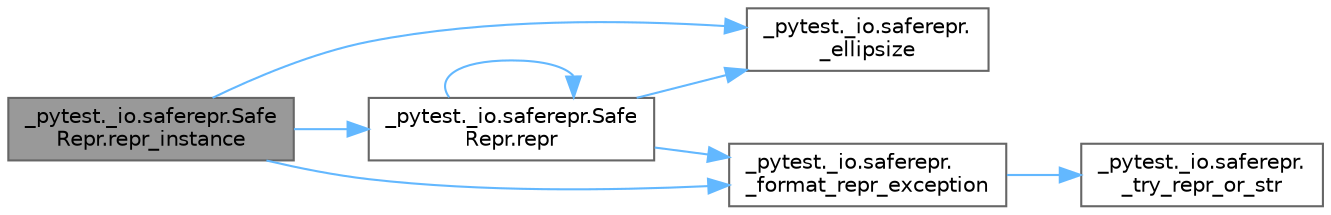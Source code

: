 digraph "_pytest._io.saferepr.SafeRepr.repr_instance"
{
 // LATEX_PDF_SIZE
  bgcolor="transparent";
  edge [fontname=Helvetica,fontsize=10,labelfontname=Helvetica,labelfontsize=10];
  node [fontname=Helvetica,fontsize=10,shape=box,height=0.2,width=0.4];
  rankdir="LR";
  Node1 [id="Node000001",label="_pytest._io.saferepr.Safe\lRepr.repr_instance",height=0.2,width=0.4,color="gray40", fillcolor="grey60", style="filled", fontcolor="black",tooltip=" "];
  Node1 -> Node2 [id="edge1_Node000001_Node000002",color="steelblue1",style="solid",tooltip=" "];
  Node2 [id="Node000002",label="_pytest._io.saferepr.\l_ellipsize",height=0.2,width=0.4,color="grey40", fillcolor="white", style="filled",URL="$namespace__pytest_1_1__io_1_1saferepr.html#a7d8e59060e580249711d83aced086599",tooltip=" "];
  Node1 -> Node3 [id="edge2_Node000001_Node000003",color="steelblue1",style="solid",tooltip=" "];
  Node3 [id="Node000003",label="_pytest._io.saferepr.\l_format_repr_exception",height=0.2,width=0.4,color="grey40", fillcolor="white", style="filled",URL="$namespace__pytest_1_1__io_1_1saferepr.html#ae5068b6b796ccfc1f708587b131bfef6",tooltip=" "];
  Node3 -> Node4 [id="edge3_Node000003_Node000004",color="steelblue1",style="solid",tooltip=" "];
  Node4 [id="Node000004",label="_pytest._io.saferepr.\l_try_repr_or_str",height=0.2,width=0.4,color="grey40", fillcolor="white", style="filled",URL="$namespace__pytest_1_1__io_1_1saferepr.html#abbe9406d3eb82ee886227b7c1c61d29f",tooltip=" "];
  Node1 -> Node5 [id="edge4_Node000001_Node000005",color="steelblue1",style="solid",tooltip=" "];
  Node5 [id="Node000005",label="_pytest._io.saferepr.Safe\lRepr.repr",height=0.2,width=0.4,color="grey40", fillcolor="white", style="filled",URL="$class__pytest_1_1__io_1_1saferepr_1_1_safe_repr.html#a9a13c924994a4faf69a5da98bff3111c",tooltip=" "];
  Node5 -> Node2 [id="edge5_Node000005_Node000002",color="steelblue1",style="solid",tooltip=" "];
  Node5 -> Node3 [id="edge6_Node000005_Node000003",color="steelblue1",style="solid",tooltip=" "];
  Node5 -> Node5 [id="edge7_Node000005_Node000005",color="steelblue1",style="solid",tooltip=" "];
}

